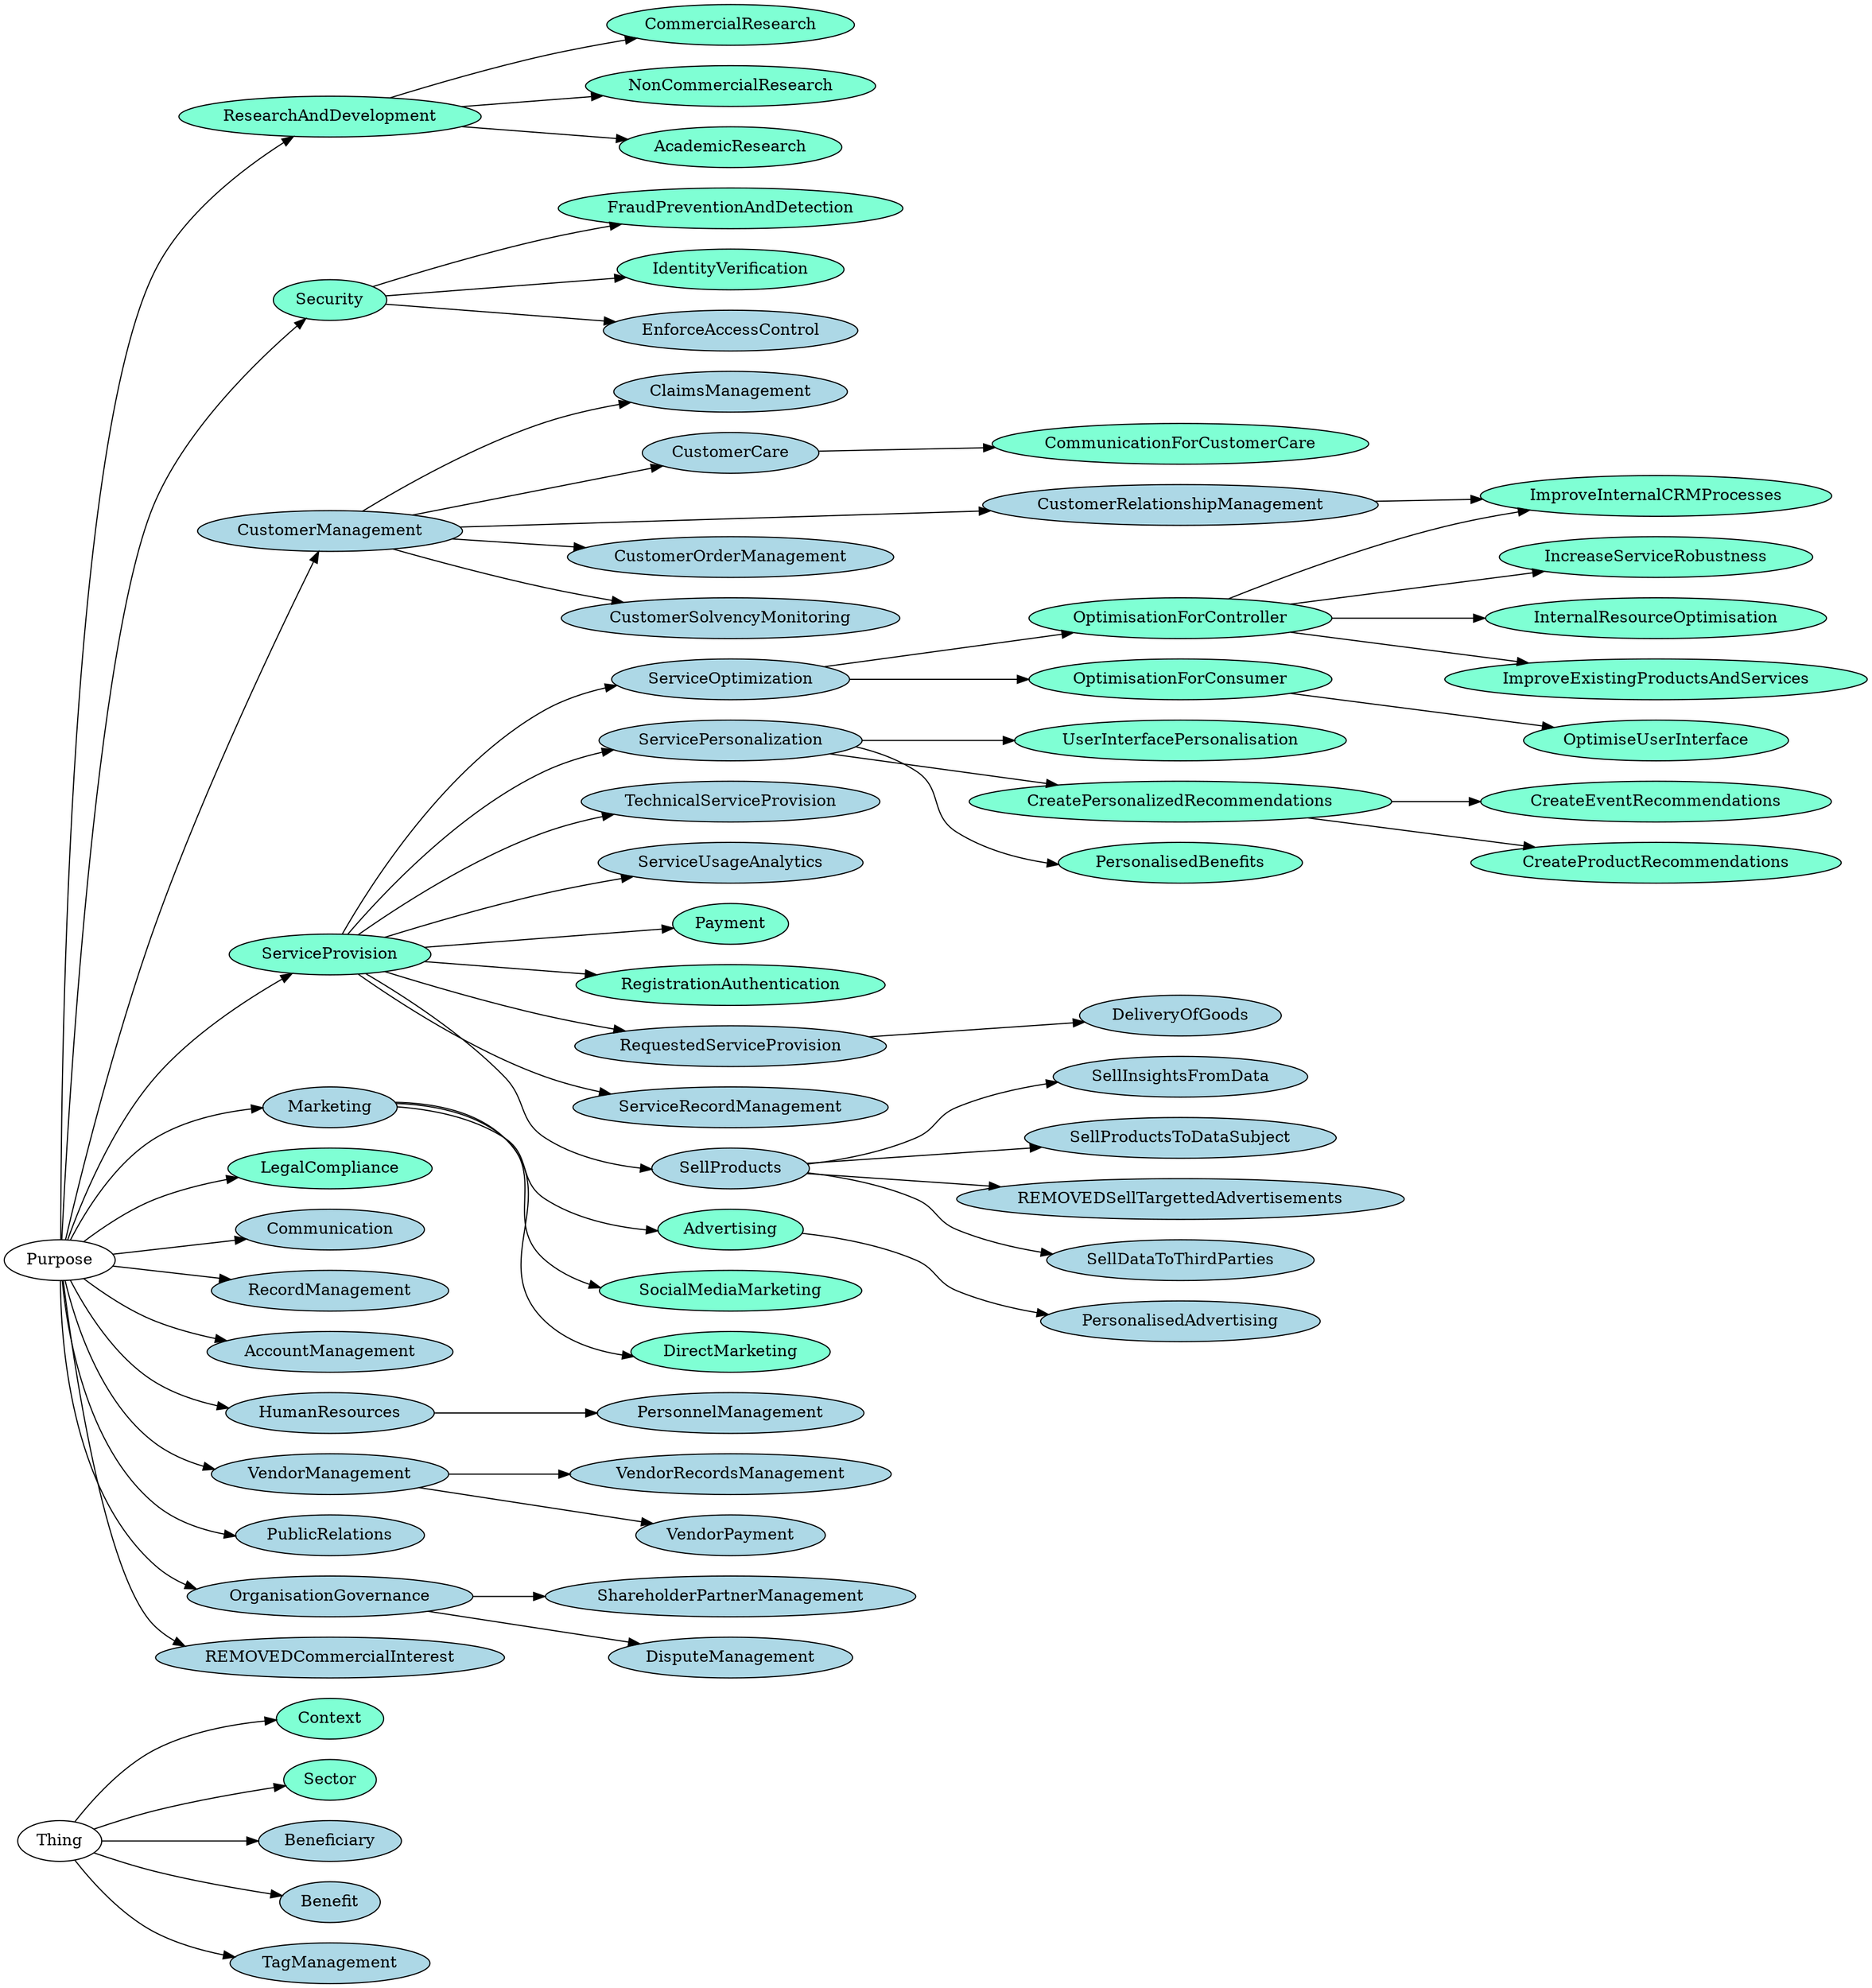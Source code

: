 digraph G { rankdir = LR ;Context [color=black,fillcolor=aquamarine, style=filled] ;
Sector [color=black,fillcolor=aquamarine, style=filled] ;
Beneficiary [color=black,fillcolor=lightblue, style=filled] ;
AcademicResearch [color=black,fillcolor=aquamarine, style=filled] ;
EnforceAccessControl [color=black,fillcolor=lightblue, style=filled] ;
CommercialResearch [color=black,fillcolor=aquamarine, style=filled] ;
CreateProductRecommendations [color=black,fillcolor=aquamarine, style=filled] ;
CustomerCare [color=black,fillcolor=lightblue, style=filled] ;
DeliveryOfGoods [color=black,fillcolor=lightblue, style=filled] ;
FraudPreventionAndDetection [color=black,fillcolor=aquamarine, style=filled] ;
IdentityVerification [color=black,fillcolor=aquamarine, style=filled] ;
ImproveExistingProductsAndServices [color=black,fillcolor=aquamarine, style=filled] ;
ImproveInternalCRMProcesses [color=black,fillcolor=aquamarine, style=filled] ;
IncreaseServiceRobustness [color=black,fillcolor=aquamarine, style=filled] ;
InternalResourceOptimisation [color=black,fillcolor=aquamarine, style=filled] ;
NonCommercialResearch [color=black,fillcolor=aquamarine, style=filled] ;
OptimisationForConsumer [color=black,fillcolor=aquamarine, style=filled] ;
OptimisationForController [color=black,fillcolor=aquamarine, style=filled] ;
OptimiseUserInterface [color=black,fillcolor=aquamarine, style=filled] ;
PersonalisedBenefits [color=black,fillcolor=aquamarine, style=filled] ;
RequestedServiceProvision [color=black,fillcolor=lightblue, style=filled] ;
ServiceRecordManagement [color=black,fillcolor=lightblue, style=filled] ;
ResearchAndDevelopment [color=black,fillcolor=aquamarine, style=filled] ;
Security [color=black,fillcolor=aquamarine, style=filled] ;
SellProducts [color=black,fillcolor=lightblue, style=filled] ;
SellDataToThirdParties [color=black,fillcolor=lightblue, style=filled] ;
SellInsightsFromData [color=black,fillcolor=lightblue, style=filled] ;
SellProductsToDataSubject [color=black,fillcolor=lightblue, style=filled] ;
ServiceOptimization [color=black,fillcolor=lightblue, style=filled] ;
ServicePersonalization [color=black,fillcolor=lightblue, style=filled] ;
TechnicalServiceProvision [color=black,fillcolor=lightblue, style=filled] ;
CreatePersonalizedRecommendations [color=black,fillcolor=aquamarine, style=filled] ;
CreateEventRecommendations [color=black,fillcolor=aquamarine, style=filled] ;
ServiceProvision [color=black,fillcolor=aquamarine, style=filled] ;
UserInterfacePersonalisation [color=black,fillcolor=aquamarine, style=filled] ;
Marketing [color=black,fillcolor=lightblue, style=filled] ;
DirectMarketing [color=black,fillcolor=aquamarine, style=filled] ;
Advertising [color=black,fillcolor=aquamarine, style=filled] ;
PersonalisedAdvertising [color=black,fillcolor=lightblue, style=filled] ;
ServiceUsageAnalytics [color=black,fillcolor=lightblue, style=filled] ;
CommunicationForCustomerCare [color=black,fillcolor=aquamarine, style=filled] ;
LegalCompliance [color=black,fillcolor=aquamarine, style=filled] ;
Payment [color=black,fillcolor=aquamarine, style=filled] ;
SocialMediaMarketing [color=black,fillcolor=aquamarine, style=filled] ;
RegistrationAuthentication [color=black,fillcolor=aquamarine, style=filled] ;
CustomerManagement [color=black,fillcolor=lightblue, style=filled] ;
CustomerRelationshipManagement [color=black,fillcolor=lightblue, style=filled] ;
Benefit [color=black,fillcolor=lightblue, style=filled] ;
Communication [color=black,fillcolor=lightblue, style=filled] ;
RecordManagement [color=black,fillcolor=lightblue, style=filled] ;
AccountManagement [color=black,fillcolor=lightblue, style=filled] ;
HumanResources [color=black,fillcolor=lightblue, style=filled] ;
PersonnelManagement [color=black,fillcolor=lightblue, style=filled] ;
CustomerOrderManagement [color=black,fillcolor=lightblue, style=filled] ;
CustomerSolvencyMonitoring [color=black,fillcolor=lightblue, style=filled] ;
ClaimsManagement [color=black,fillcolor=lightblue, style=filled] ;
VendorManagement [color=black,fillcolor=lightblue, style=filled] ;
VendorRecordsManagement [color=black,fillcolor=lightblue, style=filled] ;
VendorPayment [color=black,fillcolor=lightblue, style=filled] ;
PublicRelations [color=black,fillcolor=lightblue, style=filled] ;
OrganisationGovernance [color=black,fillcolor=lightblue, style=filled] ;
ShareholderPartnerManagement [color=black,fillcolor=lightblue, style=filled] ;
DisputeManagement [color=black,fillcolor=lightblue, style=filled] ;
REMOVEDSellTargettedAdvertisements [color=black,fillcolor=lightblue, style=filled] ;
REMOVEDCommercialInterest [color=black,fillcolor=lightblue, style=filled] ;
TagManagement [color=black,fillcolor=lightblue, style=filled] ;
"Thing" -> "Context" ;
"Thing" -> "Sector" ;
"Thing" -> "Beneficiary" ;
"ResearchAndDevelopment" -> "AcademicResearch" ;
"Security" -> "EnforceAccessControl" ;
"ResearchAndDevelopment" -> "CommercialResearch" ;
"CreatePersonalizedRecommendations" -> "CreateProductRecommendations" ;
"CustomerManagement" -> "CustomerCare" ;
"RequestedServiceProvision" -> "DeliveryOfGoods" ;
"Security" -> "FraudPreventionAndDetection" ;
"Security" -> "IdentityVerification" ;
"OptimisationForController" -> "ImproveExistingProductsAndServices" ;
"OptimisationForController" -> "ImproveInternalCRMProcesses" ;
"CustomerRelationshipManagement" -> "ImproveInternalCRMProcesses" ;
"OptimisationForController" -> "IncreaseServiceRobustness" ;
"OptimisationForController" -> "InternalResourceOptimisation" ;
"ResearchAndDevelopment" -> "NonCommercialResearch" ;
"ServiceOptimization" -> "OptimisationForConsumer" ;
"ServiceOptimization" -> "OptimisationForController" ;
"OptimisationForConsumer" -> "OptimiseUserInterface" ;
"ServicePersonalization" -> "PersonalisedBenefits" ;
"ServiceProvision" -> "RequestedServiceProvision" ;
"ServiceProvision" -> "ServiceRecordManagement" ;
"Purpose" -> "ResearchAndDevelopment" ;
"Purpose" -> "Security" ;
"ServiceProvision" -> "SellProducts" ;
"SellProducts" -> "SellDataToThirdParties" ;
"SellProducts" -> "SellInsightsFromData" ;
"SellProducts" -> "SellProductsToDataSubject" ;
"ServiceProvision" -> "ServiceOptimization" ;
"ServiceProvision" -> "ServicePersonalization" ;
"ServiceProvision" -> "TechnicalServiceProvision" ;
"ServicePersonalization" -> "CreatePersonalizedRecommendations" ;
"CreatePersonalizedRecommendations" -> "CreateEventRecommendations" ;
"Purpose" -> "ServiceProvision" ;
"ServicePersonalization" -> "UserInterfacePersonalisation" ;
"Purpose" -> "Marketing" ;
"Marketing" -> "DirectMarketing" ;
"Marketing" -> "Advertising" ;
"Advertising" -> "PersonalisedAdvertising" ;
"ServiceProvision" -> "ServiceUsageAnalytics" ;
"CustomerCare" -> "CommunicationForCustomerCare" ;
"Purpose" -> "LegalCompliance" ;
"ServiceProvision" -> "Payment" ;
"Marketing" -> "SocialMediaMarketing" ;
"ServiceProvision" -> "RegistrationAuthentication" ;
"Purpose" -> "CustomerManagement" ;
"CustomerManagement" -> "CustomerRelationshipManagement" ;
"Thing" -> "Benefit" ;
"Purpose" -> "Communication" ;
"Purpose" -> "RecordManagement" ;
"Purpose" -> "AccountManagement" ;
"Purpose" -> "HumanResources" ;
"HumanResources" -> "PersonnelManagement" ;
"CustomerManagement" -> "CustomerOrderManagement" ;
"CustomerManagement" -> "CustomerSolvencyMonitoring" ;
"CustomerManagement" -> "ClaimsManagement" ;
"Purpose" -> "VendorManagement" ;
"VendorManagement" -> "VendorRecordsManagement" ;
"VendorManagement" -> "VendorPayment" ;
"Purpose" -> "PublicRelations" ;
"Purpose" -> "OrganisationGovernance" ;
"OrganisationGovernance" -> "ShareholderPartnerManagement" ;
"OrganisationGovernance" -> "DisputeManagement" ;
"SellProducts" -> "REMOVEDSellTargettedAdvertisements" ;
"Purpose" -> "REMOVEDCommercialInterest" ;
"Thing" -> "TagManagement" ;
}